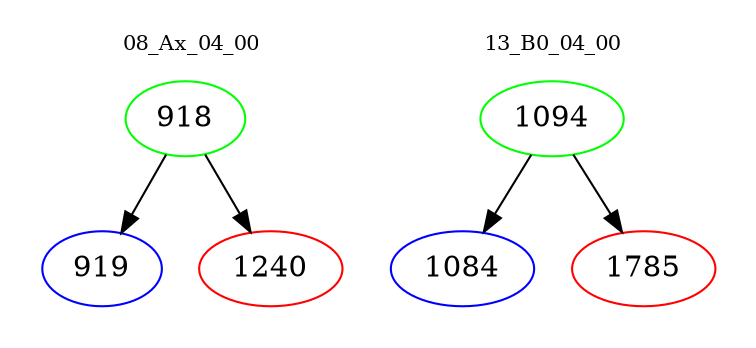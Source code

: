 digraph{
subgraph cluster_0 {
color = white
label = "08_Ax_04_00";
fontsize=10;
T0_918 [label="918", color="green"]
T0_918 -> T0_919 [color="black"]
T0_919 [label="919", color="blue"]
T0_918 -> T0_1240 [color="black"]
T0_1240 [label="1240", color="red"]
}
subgraph cluster_1 {
color = white
label = "13_B0_04_00";
fontsize=10;
T1_1094 [label="1094", color="green"]
T1_1094 -> T1_1084 [color="black"]
T1_1084 [label="1084", color="blue"]
T1_1094 -> T1_1785 [color="black"]
T1_1785 [label="1785", color="red"]
}
}
